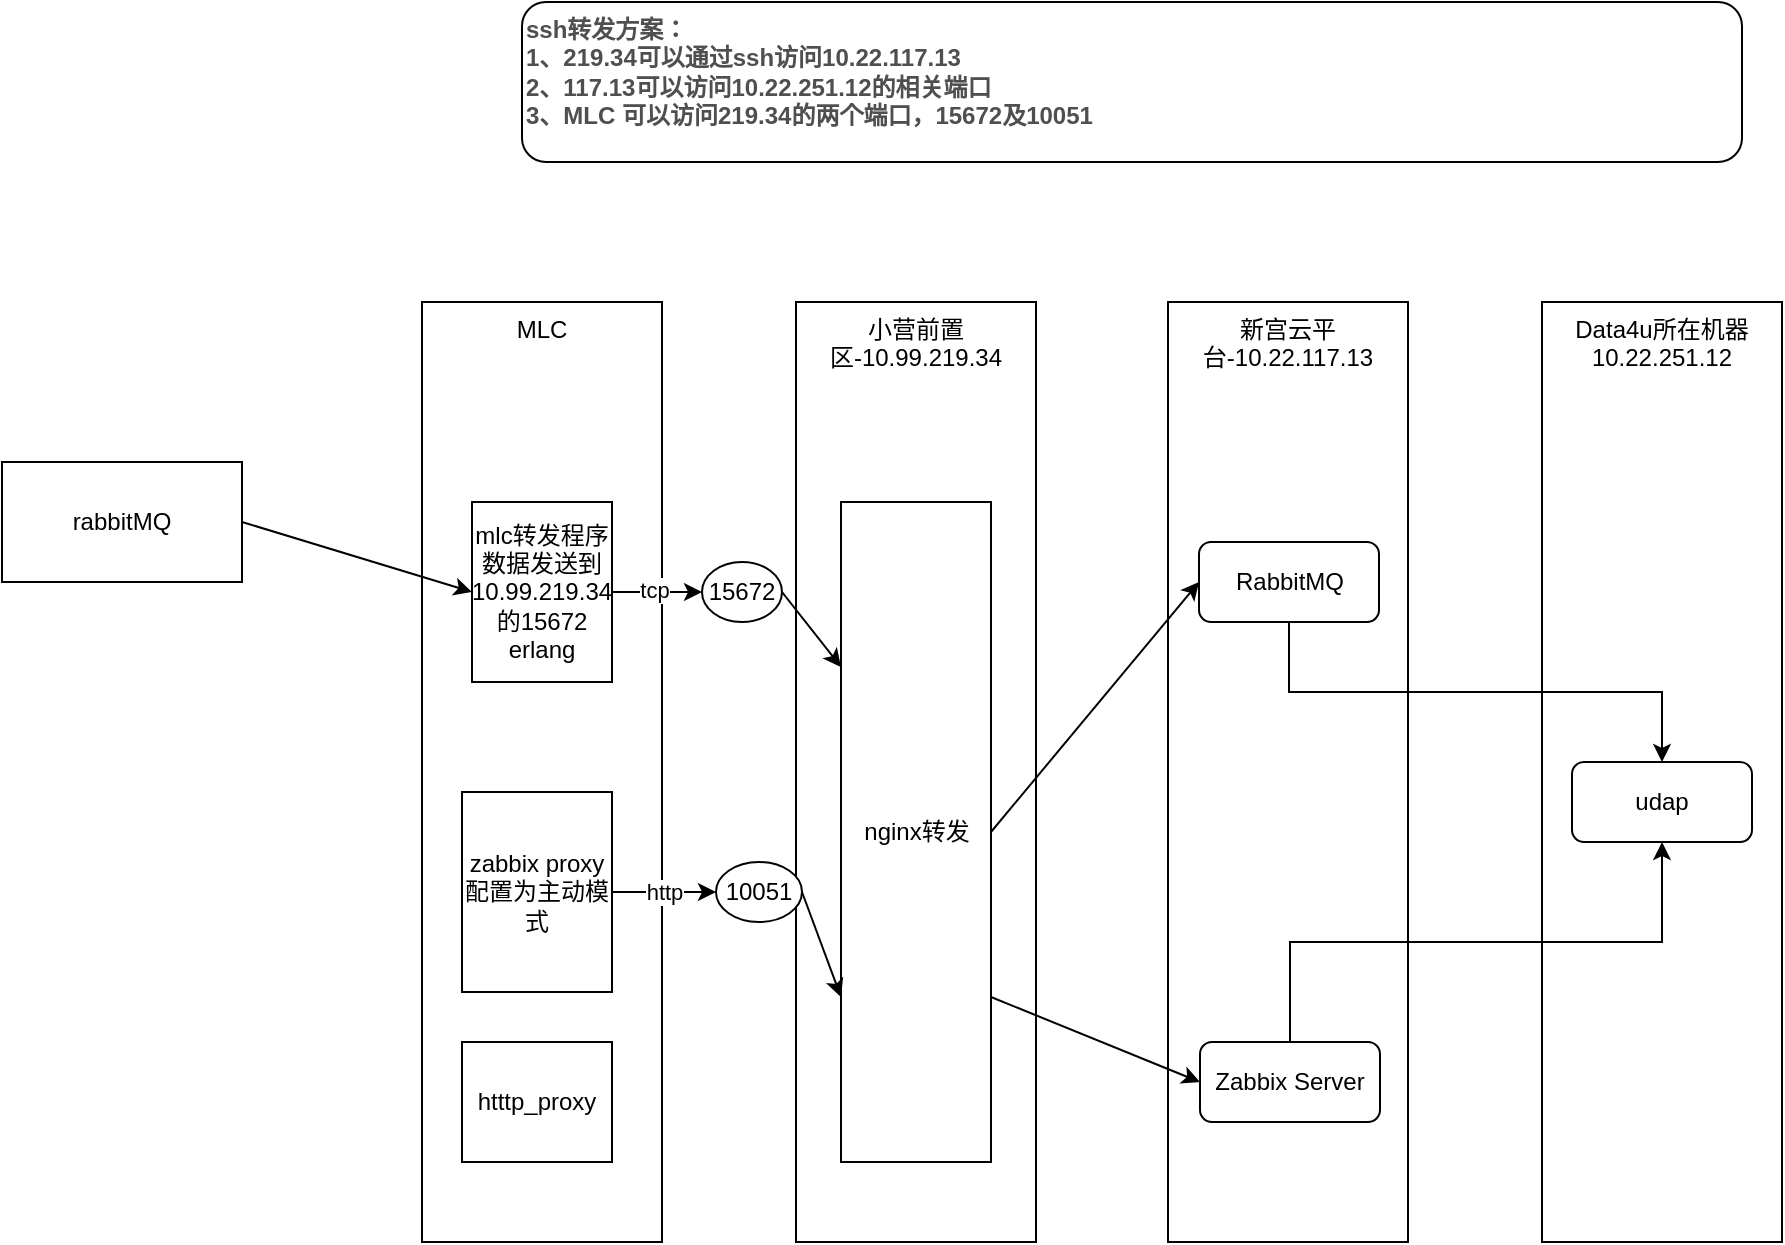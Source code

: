 <mxfile version="26.2.12">
  <diagram name="第 1 页" id="2Wzhq5M_5Hy1fD70P3M6">
    <mxGraphModel dx="2247" dy="752" grid="1" gridSize="10" guides="1" tooltips="1" connect="1" arrows="1" fold="1" page="1" pageScale="1" pageWidth="827" pageHeight="1169" math="0" shadow="0">
      <root>
        <mxCell id="0" />
        <mxCell id="1" parent="0" />
        <mxCell id="MgQ1w65kkU0ooOh4Seem-1" value="MLC" style="rounded=0;whiteSpace=wrap;html=1;verticalAlign=top;" vertex="1" parent="1">
          <mxGeometry x="-20" y="260" width="120" height="470" as="geometry" />
        </mxCell>
        <mxCell id="MgQ1w65kkU0ooOh4Seem-2" value="小营前置区-10.99.219.34" style="rounded=0;whiteSpace=wrap;html=1;verticalAlign=top;" vertex="1" parent="1">
          <mxGeometry x="167" y="260" width="120" height="470" as="geometry" />
        </mxCell>
        <mxCell id="MgQ1w65kkU0ooOh4Seem-3" value="新宫云平台-10.22.117.13" style="rounded=0;whiteSpace=wrap;html=1;verticalAlign=top;" vertex="1" parent="1">
          <mxGeometry x="353" y="260" width="120" height="470" as="geometry" />
        </mxCell>
        <mxCell id="MgQ1w65kkU0ooOh4Seem-4" value="Data4u所在机器&lt;br&gt;10.22.251.12" style="rounded=0;whiteSpace=wrap;html=1;verticalAlign=top;" vertex="1" parent="1">
          <mxGeometry x="540" y="260" width="120" height="470" as="geometry" />
        </mxCell>
        <mxCell id="MgQ1w65kkU0ooOh4Seem-5" style="edgeStyle=orthogonalEdgeStyle;rounded=0;orthogonalLoop=1;jettySize=auto;html=1;exitX=0.5;exitY=1;exitDx=0;exitDy=0;entryX=0.5;entryY=0;entryDx=0;entryDy=0;" edge="1" parent="1" source="MgQ1w65kkU0ooOh4Seem-6" target="MgQ1w65kkU0ooOh4Seem-7">
          <mxGeometry relative="1" as="geometry" />
        </mxCell>
        <mxCell id="MgQ1w65kkU0ooOh4Seem-6" value="RabbitMQ" style="rounded=1;whiteSpace=wrap;html=1;" vertex="1" parent="1">
          <mxGeometry x="368.5" y="380" width="90" height="40" as="geometry" />
        </mxCell>
        <mxCell id="MgQ1w65kkU0ooOh4Seem-7" value="udap" style="rounded=1;whiteSpace=wrap;html=1;" vertex="1" parent="1">
          <mxGeometry x="555" y="490" width="90" height="40" as="geometry" />
        </mxCell>
        <mxCell id="MgQ1w65kkU0ooOh4Seem-8" style="edgeStyle=orthogonalEdgeStyle;rounded=0;orthogonalLoop=1;jettySize=auto;html=1;exitX=0.5;exitY=0;exitDx=0;exitDy=0;fontSize=12;" edge="1" parent="1" source="MgQ1w65kkU0ooOh4Seem-9" target="MgQ1w65kkU0ooOh4Seem-7">
          <mxGeometry relative="1" as="geometry" />
        </mxCell>
        <mxCell id="MgQ1w65kkU0ooOh4Seem-9" value="Zabbix Server" style="rounded=1;whiteSpace=wrap;html=1;" vertex="1" parent="1">
          <mxGeometry x="369" y="630" width="90" height="40" as="geometry" />
        </mxCell>
        <mxCell id="MgQ1w65kkU0ooOh4Seem-10" value="&lt;font color=&quot;#4f4f4f&quot; face=&quot;pingfang sc, microsoft yahei, simhei, arial, simsun&quot; style=&quot;background-color: rgb(255 , 255 , 255)&quot;&gt;&lt;b&gt;&lt;div&gt;ssh转发方案：&lt;/div&gt;&lt;div&gt;1、219.34可以通过ssh访问10.22.117.13&lt;/div&gt;&lt;div&gt;2、117.13可以访问10.22.251.12的相关端口&lt;/div&gt;&lt;div&gt;3、MLC 可以访问219.34的两个端口，15672及10051&lt;/div&gt;&lt;/b&gt;&lt;/font&gt;" style="rounded=1;whiteSpace=wrap;html=1;verticalAlign=top;align=left;" vertex="1" parent="1">
          <mxGeometry x="30" y="110" width="610" height="80" as="geometry" />
        </mxCell>
        <mxCell id="MgQ1w65kkU0ooOh4Seem-11" style="edgeStyle=none;rounded=0;orthogonalLoop=1;jettySize=auto;html=1;exitX=1;exitY=0.5;exitDx=0;exitDy=0;entryX=0;entryY=0.5;entryDx=0;entryDy=0;" edge="1" parent="1" source="MgQ1w65kkU0ooOh4Seem-13" target="MgQ1w65kkU0ooOh4Seem-20">
          <mxGeometry relative="1" as="geometry" />
        </mxCell>
        <mxCell id="MgQ1w65kkU0ooOh4Seem-12" value="tcp" style="edgeLabel;html=1;align=center;verticalAlign=middle;resizable=0;points=[];" vertex="1" connectable="0" parent="MgQ1w65kkU0ooOh4Seem-11">
          <mxGeometry x="-0.062" y="1" relative="1" as="geometry">
            <mxPoint as="offset" />
          </mxGeometry>
        </mxCell>
        <mxCell id="MgQ1w65kkU0ooOh4Seem-13" value="mlc转发程序&lt;br&gt;数据发送到&lt;br&gt;10.99.219.34的15672&lt;br&gt;erlang" style="rounded=0;whiteSpace=wrap;html=1;fontSize=12;" vertex="1" parent="1">
          <mxGeometry x="5" y="360" width="70" height="90" as="geometry" />
        </mxCell>
        <mxCell id="MgQ1w65kkU0ooOh4Seem-14" value="http" style="edgeStyle=none;rounded=0;orthogonalLoop=1;jettySize=auto;html=1;exitX=1;exitY=0.5;exitDx=0;exitDy=0;entryX=0;entryY=0.5;entryDx=0;entryDy=0;" edge="1" parent="1" source="MgQ1w65kkU0ooOh4Seem-15" target="MgQ1w65kkU0ooOh4Seem-22">
          <mxGeometry relative="1" as="geometry" />
        </mxCell>
        <mxCell id="MgQ1w65kkU0ooOh4Seem-15" value="zabbix proxy&lt;br&gt;配置为主动模式" style="rounded=0;whiteSpace=wrap;html=1;fontSize=12;" vertex="1" parent="1">
          <mxGeometry y="505" width="75" height="100" as="geometry" />
        </mxCell>
        <mxCell id="MgQ1w65kkU0ooOh4Seem-16" style="edgeStyle=none;rounded=0;orthogonalLoop=1;jettySize=auto;html=1;exitX=1;exitY=0.5;exitDx=0;exitDy=0;entryX=0;entryY=0.5;entryDx=0;entryDy=0;" edge="1" parent="1" source="MgQ1w65kkU0ooOh4Seem-18" target="MgQ1w65kkU0ooOh4Seem-6">
          <mxGeometry relative="1" as="geometry" />
        </mxCell>
        <mxCell id="MgQ1w65kkU0ooOh4Seem-17" style="edgeStyle=none;rounded=0;orthogonalLoop=1;jettySize=auto;html=1;exitX=1;exitY=0.75;exitDx=0;exitDy=0;entryX=0;entryY=0.5;entryDx=0;entryDy=0;" edge="1" parent="1" source="MgQ1w65kkU0ooOh4Seem-18" target="MgQ1w65kkU0ooOh4Seem-9">
          <mxGeometry relative="1" as="geometry" />
        </mxCell>
        <mxCell id="MgQ1w65kkU0ooOh4Seem-18" value="nginx转发" style="rounded=0;whiteSpace=wrap;html=1;fontSize=12;" vertex="1" parent="1">
          <mxGeometry x="189.5" y="360" width="75" height="330" as="geometry" />
        </mxCell>
        <mxCell id="MgQ1w65kkU0ooOh4Seem-19" style="edgeStyle=none;rounded=0;orthogonalLoop=1;jettySize=auto;html=1;exitX=1;exitY=0.5;exitDx=0;exitDy=0;entryX=0;entryY=0.25;entryDx=0;entryDy=0;" edge="1" parent="1" source="MgQ1w65kkU0ooOh4Seem-20" target="MgQ1w65kkU0ooOh4Seem-18">
          <mxGeometry relative="1" as="geometry" />
        </mxCell>
        <mxCell id="MgQ1w65kkU0ooOh4Seem-20" value="15672" style="ellipse;whiteSpace=wrap;html=1;" vertex="1" parent="1">
          <mxGeometry x="120" y="390" width="40" height="30" as="geometry" />
        </mxCell>
        <mxCell id="MgQ1w65kkU0ooOh4Seem-21" style="edgeStyle=none;rounded=0;orthogonalLoop=1;jettySize=auto;html=1;exitX=1;exitY=0.5;exitDx=0;exitDy=0;entryX=0;entryY=0.75;entryDx=0;entryDy=0;" edge="1" parent="1" source="MgQ1w65kkU0ooOh4Seem-22" target="MgQ1w65kkU0ooOh4Seem-18">
          <mxGeometry relative="1" as="geometry" />
        </mxCell>
        <mxCell id="MgQ1w65kkU0ooOh4Seem-22" value="10051" style="ellipse;whiteSpace=wrap;html=1;" vertex="1" parent="1">
          <mxGeometry x="127" y="540" width="43" height="30" as="geometry" />
        </mxCell>
        <mxCell id="MgQ1w65kkU0ooOh4Seem-23" style="edgeStyle=none;rounded=0;orthogonalLoop=1;jettySize=auto;html=1;exitX=1;exitY=0.5;exitDx=0;exitDy=0;entryX=0;entryY=0.5;entryDx=0;entryDy=0;" edge="1" parent="1" source="MgQ1w65kkU0ooOh4Seem-24" target="MgQ1w65kkU0ooOh4Seem-13">
          <mxGeometry relative="1" as="geometry" />
        </mxCell>
        <mxCell id="MgQ1w65kkU0ooOh4Seem-24" value="rabbitMQ" style="rounded=0;whiteSpace=wrap;html=1;" vertex="1" parent="1">
          <mxGeometry x="-230" y="340" width="120" height="60" as="geometry" />
        </mxCell>
        <mxCell id="MgQ1w65kkU0ooOh4Seem-25" value="htttp_proxy" style="rounded=0;whiteSpace=wrap;html=1;" vertex="1" parent="1">
          <mxGeometry y="630" width="75" height="60" as="geometry" />
        </mxCell>
      </root>
    </mxGraphModel>
  </diagram>
</mxfile>
